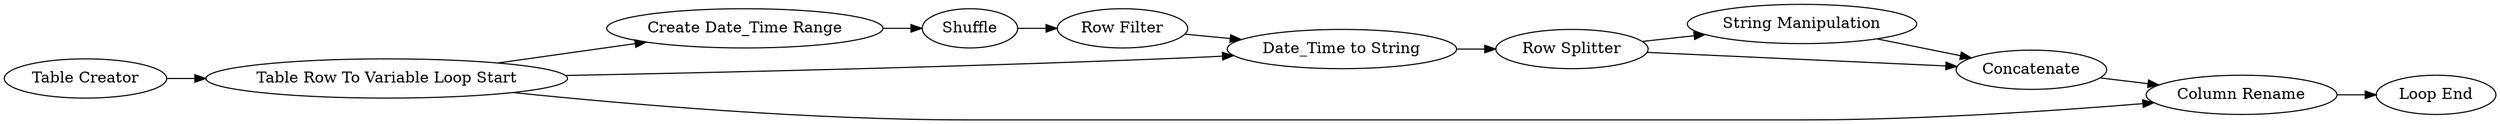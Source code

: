 digraph {
	"-7885256795971527980_100" [label="Date_Time to String"]
	"-7885256795971527980_106" [label="Column Rename"]
	"-7885256795971527980_108" [label="String Manipulation"]
	"-7885256795971527980_105" [label="Row Filter"]
	"-7885256795971527980_107" [label="Row Splitter"]
	"-7885256795971527980_102" [label="Table Row To Variable Loop Start"]
	"-7885256795971527980_99" [label="Loop End"]
	"-7885256795971527980_103" [label="Create Date_Time Range"]
	"-7885256795971527980_109" [label=Concatenate]
	"-7885256795971527980_104" [label=Shuffle]
	"-7885256795971527980_97" [label="Table Creator"]
	"-7885256795971527980_102" -> "-7885256795971527980_106"
	"-7885256795971527980_102" -> "-7885256795971527980_103"
	"-7885256795971527980_107" -> "-7885256795971527980_109"
	"-7885256795971527980_105" -> "-7885256795971527980_100"
	"-7885256795971527980_107" -> "-7885256795971527980_108"
	"-7885256795971527980_109" -> "-7885256795971527980_106"
	"-7885256795971527980_103" -> "-7885256795971527980_104"
	"-7885256795971527980_104" -> "-7885256795971527980_105"
	"-7885256795971527980_97" -> "-7885256795971527980_102"
	"-7885256795971527980_108" -> "-7885256795971527980_109"
	"-7885256795971527980_106" -> "-7885256795971527980_99"
	"-7885256795971527980_102" -> "-7885256795971527980_100"
	"-7885256795971527980_100" -> "-7885256795971527980_107"
	rankdir=LR
}
